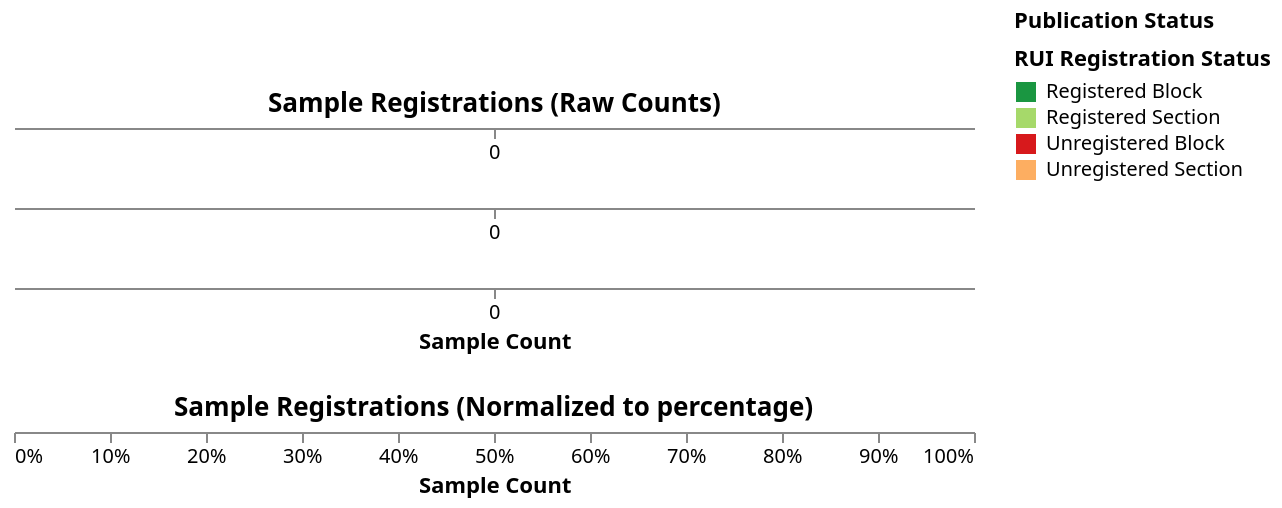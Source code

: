 {
  "$schema": "https://vega.github.io/schema/vega-lite/v5.json",
  "description": "Report for HuBMAP CCF Registrations",
  "autosize": {"type": "fit", "resize": true},
  "data": {
    "name": "nodes"
  },
  "transform": [
    { "filter": "isValid(datum.provider) && isValid(datum.status_color)" }
  ],
  "vconcat": [
    {
      "mark": { "type": "text" },
      "params": [
        {
          "name": "published_selection",
          "select": {
            "type": "point",
            "fields": [ "published_status" ]
          },
          "bind": "legend"
        }
      ],
      "encoding": {
        "opacity": {
          "field": "published_status",
          "title": "Publication Status",
          "type": "ordinal",
          "legend": {
            "orient": "right",
            "symbolSize": 0
          }
        }
      }
    },
    {
      "title": "Sample Registrations (Raw Counts)",
      "height": {"step": 40},
      "width": 480,
      "mark": "bar",
      "transform": [
        {"filter": "datum.provider != 'Vanderbilt TMC' && datum.provider != 'All Tissue Providers'"},
        { "filter": { "param": "published_selection" } }
      ],
      "encoding": {
        "x": { "aggregate": "count", "field": "status", "title": null },
        "y": { "field": "provider", "title": null },
        "color": { "field": "status", "type": "nominal", "title": "RUI Registration Status", "scale": {
          "domain": ["Registered Block", "Registered Section", "Unregistered Block", "Unregistered Section"],
          "range": ["#1a9641", "#a6d96a", "#d7191c", "#fdae61"]
        } },
        "tooltip": [
          { "field": "provider", "title": "Tissue Provider" },
          { "field": "status", "title": "Status" },
          { "aggregate": "count", "field": "status", "title": "Sample Count" }
        ]
      }
    },
    {
      "height": {"step": 40},
      "width": 480,      
      "mark": "bar",
      "transform": [
        {"filter": "datum.provider == 'Vanderbilt TMC'"},
        { "filter": { "param": "published_selection" } }
      ],
      "encoding": {
        "x": { "aggregate": "count", "field": "status", "title": null },
        "y": { "field": "provider", "title": null },
        "color": { "field": "status", "type": "nominal", "title": "RUI Registration Status" },
        "tooltip": [
          { "field": "provider", "title": "Tissue Provider" },
          { "field": "status", "title": "Status" },
          { "aggregate": "count", "field": "status", "title": "Sample Count" }
        ]
      }
    },
    {
      "height": {"step": 40},
      "width": 480,      
      "mark": "bar",
      "transform": [
        {"filter": "datum.provider == 'All Tissue Providers'"},
        { "filter": { "param": "published_selection" } }
      ],
      "encoding": {
        "x": { "aggregate": "count", "field": "status", "title": "Sample Count" },
        "y": { "field": "provider", "title": null },
        "color": { "field": "status", "type": "nominal", "title": "RUI Registration Status" },
        "tooltip": [
          { "field": "provider", "title": "Tissue Provider" },
          { "field": "status", "title": "Status" },
          { "aggregate": "count", "field": "status", "title": "Sample Count" }
        ]
      }
    },
    {
      "title": "Sample Registrations (Normalized to percentage)",
      "height": {"step": 40},
      "width": 480,      
      "mark": "bar",
      "transform": [
        { "filter": { "param": "published_selection" } }
      ],
      "encoding": {
        "x": { "aggregate": "count", "field": "status", "title": "Sample Count", "stack": "normalize" },
        "y": { "field": "provider", "title": null },
        "color": { "field": "status", "type": "nominal", "title": "RUI Registration Status" },
        "tooltip": [
          { "field": "provider", "title": "Tissue Provider" },
          { "field": "status", "title": "Status" },
          { "aggregate": "count", "field": "status", "title": "Sample Count" }
        ]
      }
    }
  ],
  "datasets": {
    "nodes": []
  }
}
